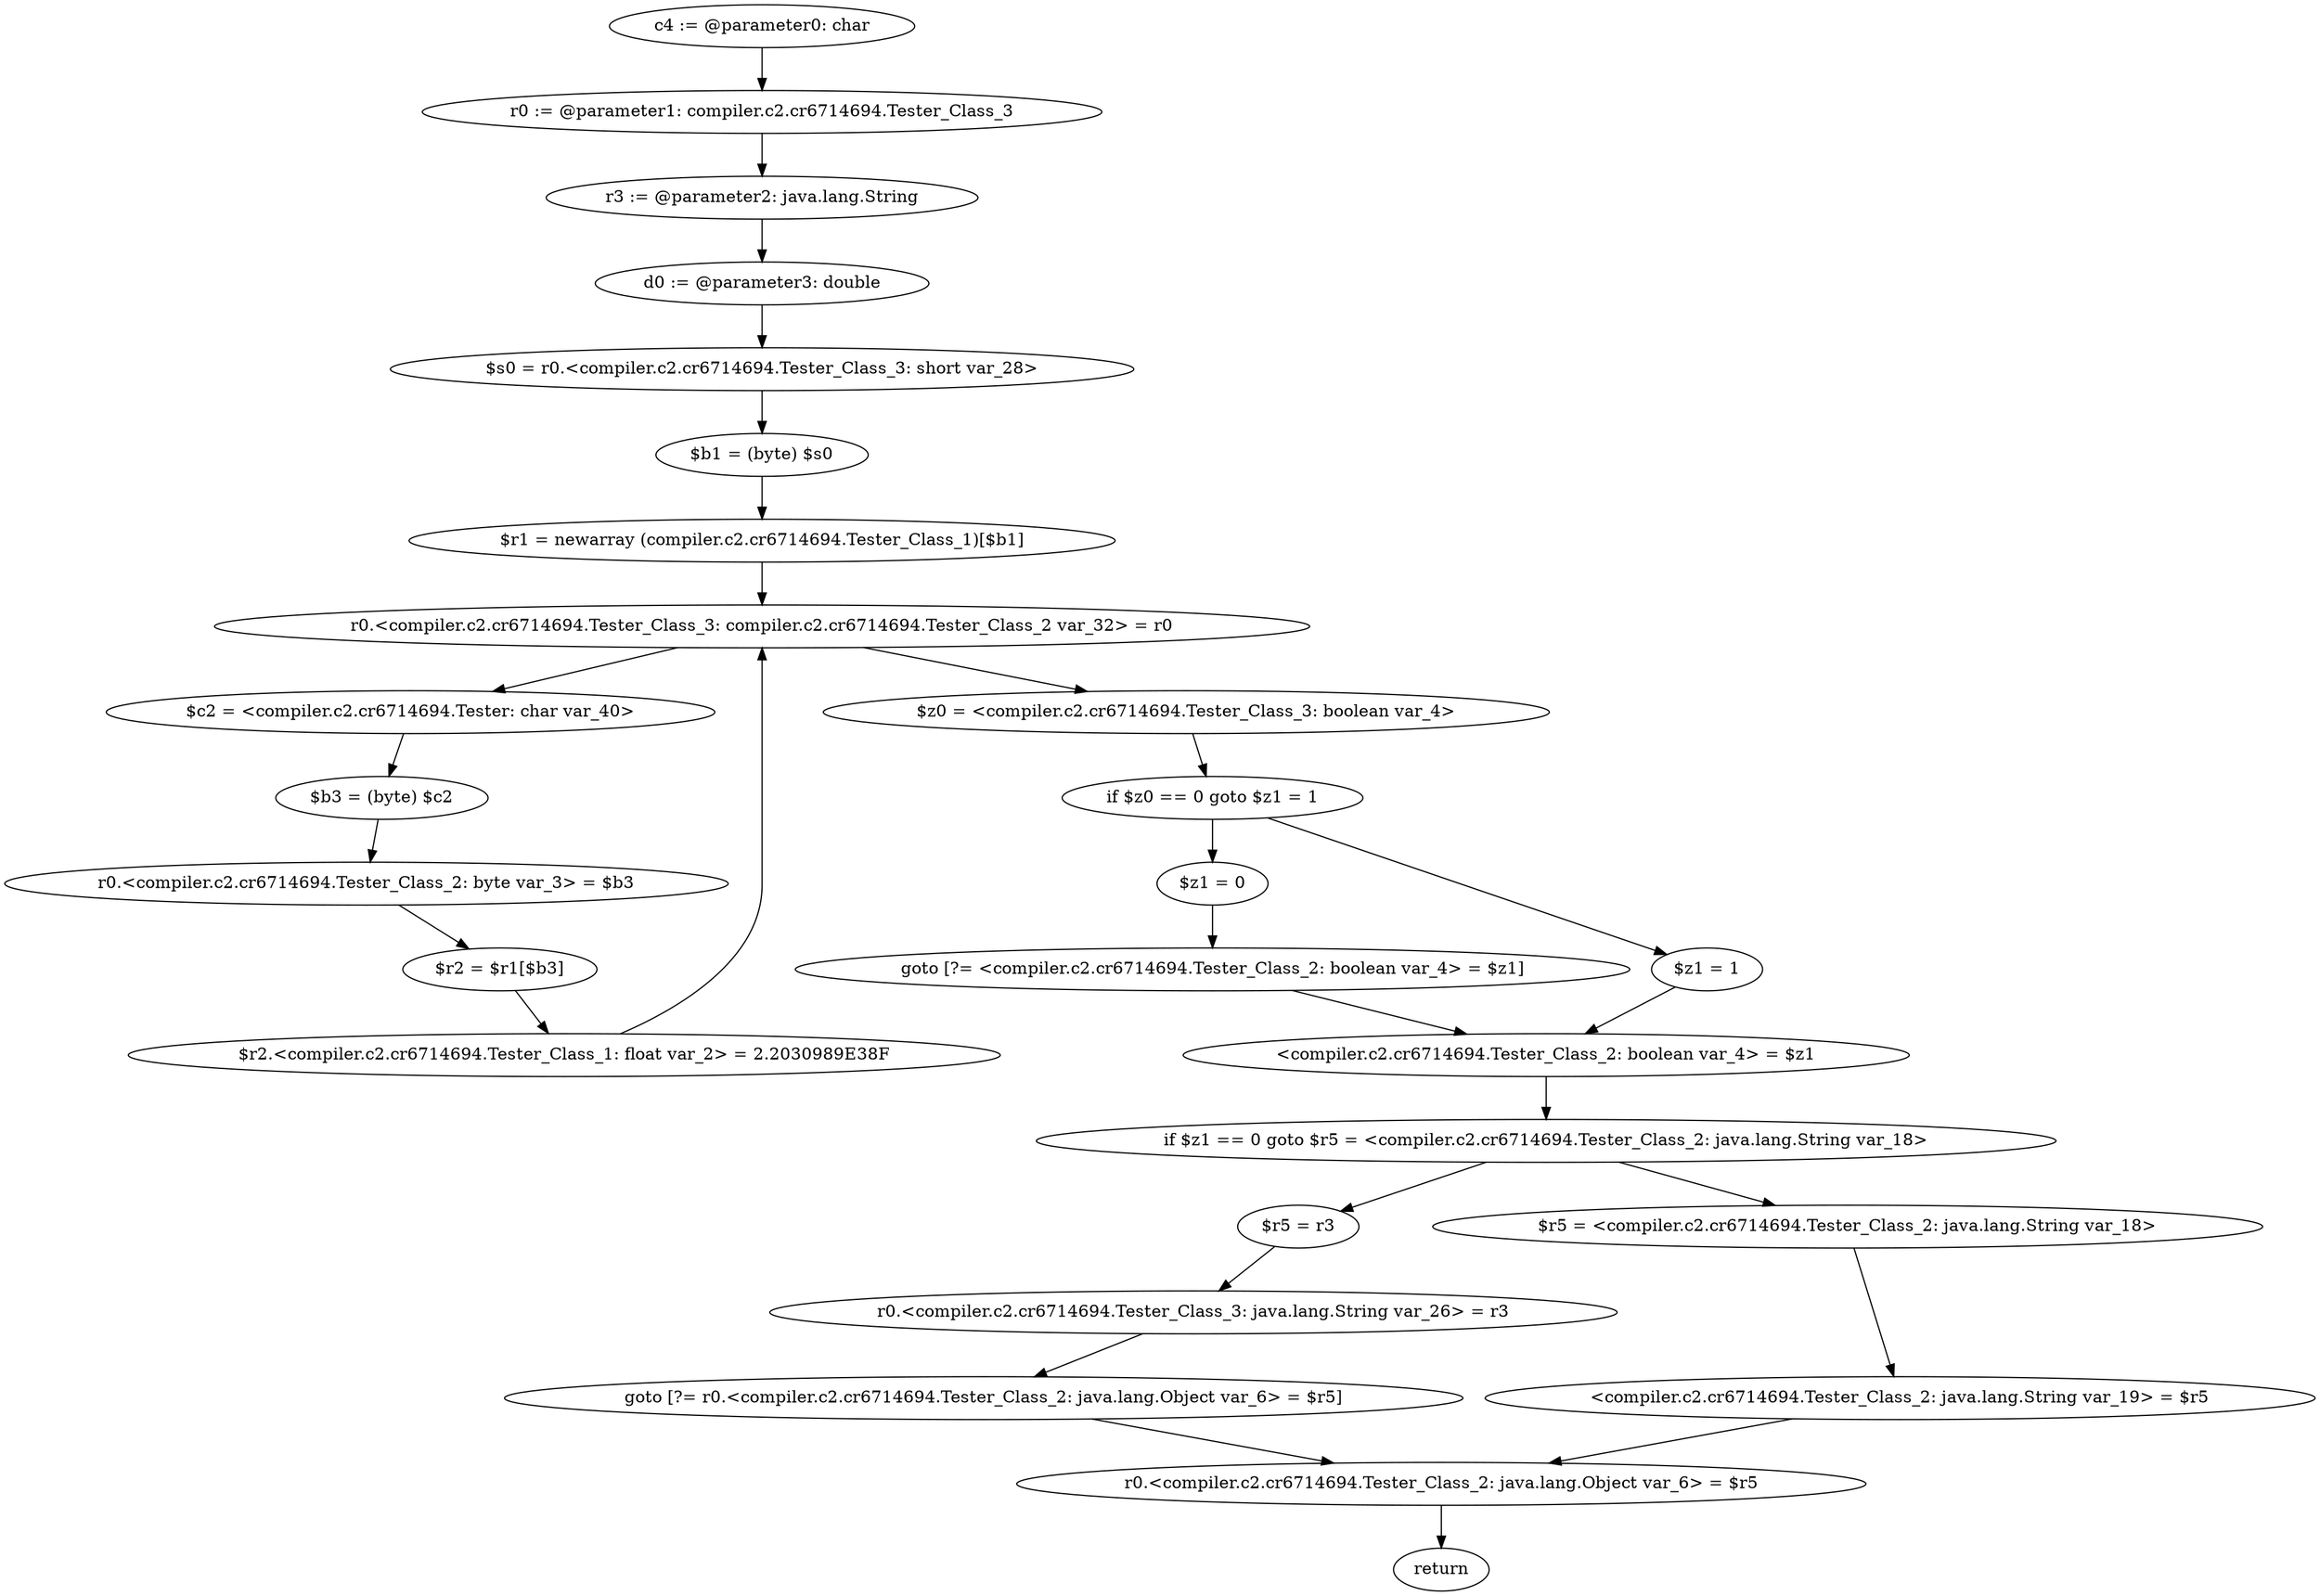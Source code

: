 digraph "unitGraph" {
    "c4 := @parameter0: char"
    "r0 := @parameter1: compiler.c2.cr6714694.Tester_Class_3"
    "r3 := @parameter2: java.lang.String"
    "d0 := @parameter3: double"
    "$s0 = r0.<compiler.c2.cr6714694.Tester_Class_3: short var_28>"
    "$b1 = (byte) $s0"
    "$r1 = newarray (compiler.c2.cr6714694.Tester_Class_1)[$b1]"
    "r0.<compiler.c2.cr6714694.Tester_Class_3: compiler.c2.cr6714694.Tester_Class_2 var_32> = r0"
    "$c2 = <compiler.c2.cr6714694.Tester: char var_40>"
    "$b3 = (byte) $c2"
    "r0.<compiler.c2.cr6714694.Tester_Class_2: byte var_3> = $b3"
    "$r2 = $r1[$b3]"
    "$r2.<compiler.c2.cr6714694.Tester_Class_1: float var_2> = 2.2030989E38F"
    "$z0 = <compiler.c2.cr6714694.Tester_Class_3: boolean var_4>"
    "if $z0 == 0 goto $z1 = 1"
    "$z1 = 0"
    "goto [?= <compiler.c2.cr6714694.Tester_Class_2: boolean var_4> = $z1]"
    "$z1 = 1"
    "<compiler.c2.cr6714694.Tester_Class_2: boolean var_4> = $z1"
    "if $z1 == 0 goto $r5 = <compiler.c2.cr6714694.Tester_Class_2: java.lang.String var_18>"
    "$r5 = r3"
    "r0.<compiler.c2.cr6714694.Tester_Class_3: java.lang.String var_26> = r3"
    "goto [?= r0.<compiler.c2.cr6714694.Tester_Class_2: java.lang.Object var_6> = $r5]"
    "$r5 = <compiler.c2.cr6714694.Tester_Class_2: java.lang.String var_18>"
    "<compiler.c2.cr6714694.Tester_Class_2: java.lang.String var_19> = $r5"
    "r0.<compiler.c2.cr6714694.Tester_Class_2: java.lang.Object var_6> = $r5"
    "return"
    "c4 := @parameter0: char"->"r0 := @parameter1: compiler.c2.cr6714694.Tester_Class_3";
    "r0 := @parameter1: compiler.c2.cr6714694.Tester_Class_3"->"r3 := @parameter2: java.lang.String";
    "r3 := @parameter2: java.lang.String"->"d0 := @parameter3: double";
    "d0 := @parameter3: double"->"$s0 = r0.<compiler.c2.cr6714694.Tester_Class_3: short var_28>";
    "$s0 = r0.<compiler.c2.cr6714694.Tester_Class_3: short var_28>"->"$b1 = (byte) $s0";
    "$b1 = (byte) $s0"->"$r1 = newarray (compiler.c2.cr6714694.Tester_Class_1)[$b1]";
    "$r1 = newarray (compiler.c2.cr6714694.Tester_Class_1)[$b1]"->"r0.<compiler.c2.cr6714694.Tester_Class_3: compiler.c2.cr6714694.Tester_Class_2 var_32> = r0";
    "r0.<compiler.c2.cr6714694.Tester_Class_3: compiler.c2.cr6714694.Tester_Class_2 var_32> = r0"->"$c2 = <compiler.c2.cr6714694.Tester: char var_40>";
    "$c2 = <compiler.c2.cr6714694.Tester: char var_40>"->"$b3 = (byte) $c2";
    "$b3 = (byte) $c2"->"r0.<compiler.c2.cr6714694.Tester_Class_2: byte var_3> = $b3";
    "r0.<compiler.c2.cr6714694.Tester_Class_2: byte var_3> = $b3"->"$r2 = $r1[$b3]";
    "$r2 = $r1[$b3]"->"$r2.<compiler.c2.cr6714694.Tester_Class_1: float var_2> = 2.2030989E38F";
    "$r2.<compiler.c2.cr6714694.Tester_Class_1: float var_2> = 2.2030989E38F"->"r0.<compiler.c2.cr6714694.Tester_Class_3: compiler.c2.cr6714694.Tester_Class_2 var_32> = r0";
    "r0.<compiler.c2.cr6714694.Tester_Class_3: compiler.c2.cr6714694.Tester_Class_2 var_32> = r0"->"$z0 = <compiler.c2.cr6714694.Tester_Class_3: boolean var_4>";
    "$z0 = <compiler.c2.cr6714694.Tester_Class_3: boolean var_4>"->"if $z0 == 0 goto $z1 = 1";
    "if $z0 == 0 goto $z1 = 1"->"$z1 = 0";
    "if $z0 == 0 goto $z1 = 1"->"$z1 = 1";
    "$z1 = 0"->"goto [?= <compiler.c2.cr6714694.Tester_Class_2: boolean var_4> = $z1]";
    "goto [?= <compiler.c2.cr6714694.Tester_Class_2: boolean var_4> = $z1]"->"<compiler.c2.cr6714694.Tester_Class_2: boolean var_4> = $z1";
    "$z1 = 1"->"<compiler.c2.cr6714694.Tester_Class_2: boolean var_4> = $z1";
    "<compiler.c2.cr6714694.Tester_Class_2: boolean var_4> = $z1"->"if $z1 == 0 goto $r5 = <compiler.c2.cr6714694.Tester_Class_2: java.lang.String var_18>";
    "if $z1 == 0 goto $r5 = <compiler.c2.cr6714694.Tester_Class_2: java.lang.String var_18>"->"$r5 = r3";
    "if $z1 == 0 goto $r5 = <compiler.c2.cr6714694.Tester_Class_2: java.lang.String var_18>"->"$r5 = <compiler.c2.cr6714694.Tester_Class_2: java.lang.String var_18>";
    "$r5 = r3"->"r0.<compiler.c2.cr6714694.Tester_Class_3: java.lang.String var_26> = r3";
    "r0.<compiler.c2.cr6714694.Tester_Class_3: java.lang.String var_26> = r3"->"goto [?= r0.<compiler.c2.cr6714694.Tester_Class_2: java.lang.Object var_6> = $r5]";
    "goto [?= r0.<compiler.c2.cr6714694.Tester_Class_2: java.lang.Object var_6> = $r5]"->"r0.<compiler.c2.cr6714694.Tester_Class_2: java.lang.Object var_6> = $r5";
    "$r5 = <compiler.c2.cr6714694.Tester_Class_2: java.lang.String var_18>"->"<compiler.c2.cr6714694.Tester_Class_2: java.lang.String var_19> = $r5";
    "<compiler.c2.cr6714694.Tester_Class_2: java.lang.String var_19> = $r5"->"r0.<compiler.c2.cr6714694.Tester_Class_2: java.lang.Object var_6> = $r5";
    "r0.<compiler.c2.cr6714694.Tester_Class_2: java.lang.Object var_6> = $r5"->"return";
}
